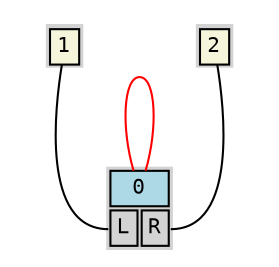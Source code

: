 graph structs {
  node [shape=none, fontsize=10,fontname="Courier"]

  n0 [label=<
  <table bgcolor="lightgrey" border="0" cellborder="1" cellspacing="2">
  <tr><td colspan="2" port="M" bgcolor="lightblue">0</td></tr>
  <tr><td port="L">L</td><td port="R">R</td></tr>
  </table>>];
  n1 [label=<
  <table bgcolor="lightgrey" border="0" cellborder="1" cellspacing="2">
  <tr><td colspan="2" port="L" bgcolor="beige">1</td></tr>
  </table>>];
  n2 [label=<
  <table bgcolor="lightgrey" border="0" cellborder="1" cellspacing="2">
  <tr><td colspan="2" port="L" bgcolor="beige">2</td></tr>
  </table>>];
  n0:M--n0:M[color=red]
  n1:L--n0:L[color=black]
  n2:L--n0:R[color=black]

}